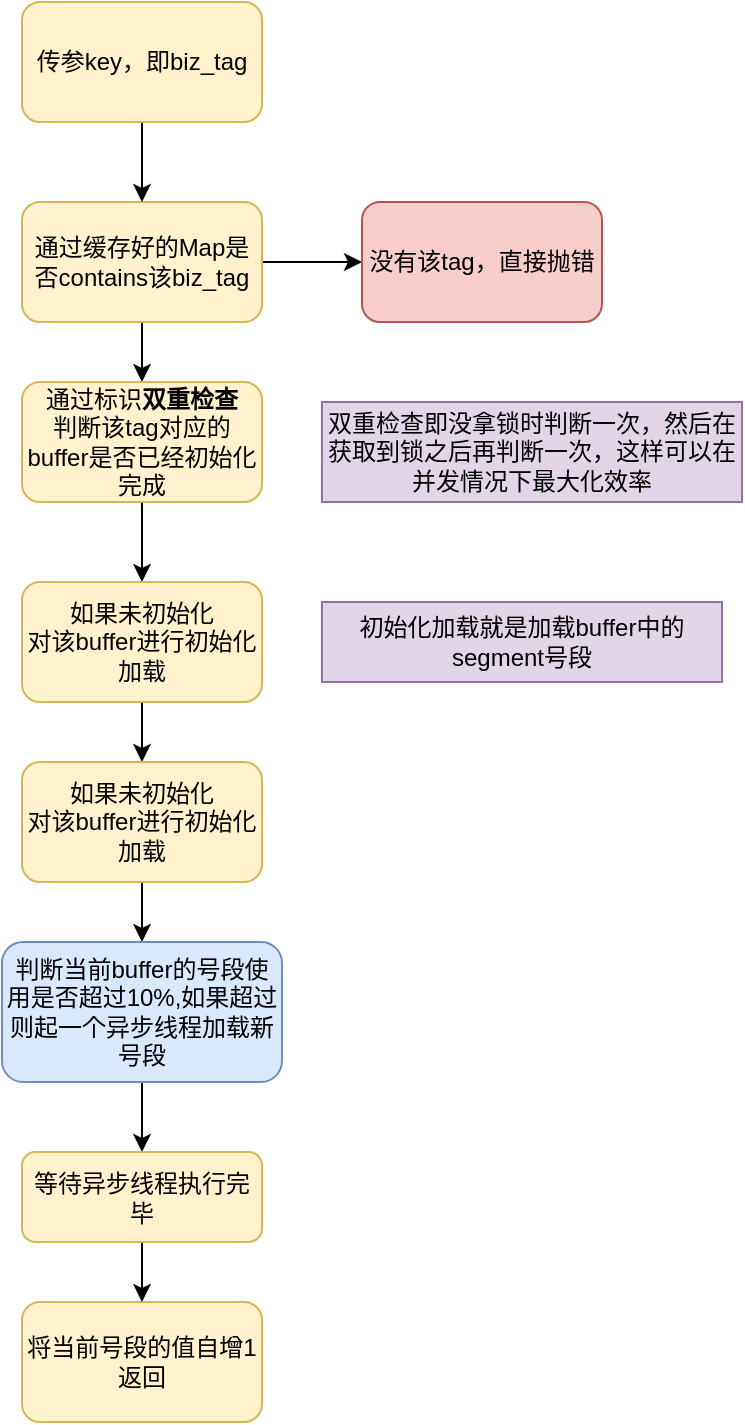 <mxfile version="23.1.5" type="github">
  <diagram name="第 1 页" id="HXM_JeHgowRM0gspkjVM">
    <mxGraphModel dx="1133" dy="769" grid="1" gridSize="10" guides="1" tooltips="1" connect="1" arrows="1" fold="1" page="1" pageScale="1" pageWidth="827" pageHeight="1169" math="0" shadow="0">
      <root>
        <mxCell id="0" />
        <mxCell id="1" parent="0" />
        <mxCell id="W7hYmiPCdTa4Qw8onWE4-4" style="edgeStyle=orthogonalEdgeStyle;rounded=0;orthogonalLoop=1;jettySize=auto;html=1;entryX=0;entryY=0.5;entryDx=0;entryDy=0;" edge="1" parent="1" source="W7hYmiPCdTa4Qw8onWE4-1" target="W7hYmiPCdTa4Qw8onWE4-5">
          <mxGeometry relative="1" as="geometry">
            <mxPoint x="450" y="140" as="targetPoint" />
          </mxGeometry>
        </mxCell>
        <mxCell id="W7hYmiPCdTa4Qw8onWE4-6" style="edgeStyle=orthogonalEdgeStyle;rounded=0;orthogonalLoop=1;jettySize=auto;html=1;entryX=0.5;entryY=0;entryDx=0;entryDy=0;" edge="1" parent="1" source="W7hYmiPCdTa4Qw8onWE4-1" target="W7hYmiPCdTa4Qw8onWE4-7">
          <mxGeometry relative="1" as="geometry">
            <mxPoint x="340" y="210" as="targetPoint" />
          </mxGeometry>
        </mxCell>
        <mxCell id="W7hYmiPCdTa4Qw8onWE4-1" value="通过缓存好的Map是否contains该biz_tag" style="rounded=1;whiteSpace=wrap;html=1;fillColor=#fff2cc;strokeColor=#d6b656;" vertex="1" parent="1">
          <mxGeometry x="280" y="110" width="120" height="60" as="geometry" />
        </mxCell>
        <mxCell id="W7hYmiPCdTa4Qw8onWE4-3" style="edgeStyle=orthogonalEdgeStyle;rounded=0;orthogonalLoop=1;jettySize=auto;html=1;entryX=0.5;entryY=0;entryDx=0;entryDy=0;" edge="1" parent="1" source="W7hYmiPCdTa4Qw8onWE4-2" target="W7hYmiPCdTa4Qw8onWE4-1">
          <mxGeometry relative="1" as="geometry" />
        </mxCell>
        <mxCell id="W7hYmiPCdTa4Qw8onWE4-2" value="传参key，即biz_tag" style="rounded=1;whiteSpace=wrap;html=1;fillColor=#fff2cc;strokeColor=#d6b656;" vertex="1" parent="1">
          <mxGeometry x="280" y="10" width="120" height="60" as="geometry" />
        </mxCell>
        <mxCell id="W7hYmiPCdTa4Qw8onWE4-5" value="没有该tag，直接抛错" style="rounded=1;whiteSpace=wrap;html=1;fillColor=#f8cecc;strokeColor=#b85450;" vertex="1" parent="1">
          <mxGeometry x="450" y="110" width="120" height="60" as="geometry" />
        </mxCell>
        <mxCell id="W7hYmiPCdTa4Qw8onWE4-8" style="edgeStyle=orthogonalEdgeStyle;rounded=0;orthogonalLoop=1;jettySize=auto;html=1;entryX=0.5;entryY=0;entryDx=0;entryDy=0;" edge="1" parent="1" source="W7hYmiPCdTa4Qw8onWE4-7" target="W7hYmiPCdTa4Qw8onWE4-9">
          <mxGeometry relative="1" as="geometry">
            <mxPoint x="340" y="300" as="targetPoint" />
          </mxGeometry>
        </mxCell>
        <mxCell id="W7hYmiPCdTa4Qw8onWE4-7" value="通过标识&lt;b style=&quot;border-color: var(--border-color);&quot;&gt;双重检查&lt;/b&gt;&lt;br&gt;判断该tag对应的buffer是否已经初始化完成" style="rounded=1;whiteSpace=wrap;html=1;fillColor=#fff2cc;strokeColor=#d6b656;" vertex="1" parent="1">
          <mxGeometry x="280" y="200" width="120" height="60" as="geometry" />
        </mxCell>
        <mxCell id="W7hYmiPCdTa4Qw8onWE4-15" style="edgeStyle=orthogonalEdgeStyle;rounded=0;orthogonalLoop=1;jettySize=auto;html=1;entryX=0.5;entryY=0;entryDx=0;entryDy=0;" edge="1" parent="1" source="W7hYmiPCdTa4Qw8onWE4-9" target="W7hYmiPCdTa4Qw8onWE4-16">
          <mxGeometry relative="1" as="geometry">
            <mxPoint x="340" y="390" as="targetPoint" />
          </mxGeometry>
        </mxCell>
        <mxCell id="W7hYmiPCdTa4Qw8onWE4-9" value="如果未初始化&lt;br&gt;对该buffer进行初始化加载" style="rounded=1;whiteSpace=wrap;html=1;fillColor=#fff2cc;strokeColor=#d6b656;" vertex="1" parent="1">
          <mxGeometry x="280" y="300" width="120" height="60" as="geometry" />
        </mxCell>
        <mxCell id="W7hYmiPCdTa4Qw8onWE4-13" value="初始化加载就是加载buffer中的segment号段" style="rounded=0;whiteSpace=wrap;html=1;fillColor=#e1d5e7;strokeColor=#9673a6;" vertex="1" parent="1">
          <mxGeometry x="430" y="310" width="200" height="40" as="geometry" />
        </mxCell>
        <mxCell id="W7hYmiPCdTa4Qw8onWE4-14" value="双重检查即没拿锁时判断一次，然后在获取到锁之后再判断一次，这样可以在并发情况下最大化效率" style="rounded=0;whiteSpace=wrap;html=1;fillColor=#e1d5e7;strokeColor=#9673a6;" vertex="1" parent="1">
          <mxGeometry x="430" y="210" width="210" height="50" as="geometry" />
        </mxCell>
        <mxCell id="W7hYmiPCdTa4Qw8onWE4-18" style="edgeStyle=orthogonalEdgeStyle;rounded=0;orthogonalLoop=1;jettySize=auto;html=1;" edge="1" parent="1" source="W7hYmiPCdTa4Qw8onWE4-16" target="W7hYmiPCdTa4Qw8onWE4-17">
          <mxGeometry relative="1" as="geometry" />
        </mxCell>
        <mxCell id="W7hYmiPCdTa4Qw8onWE4-16" value="如果未初始化&lt;br&gt;对该buffer进行初始化加载" style="rounded=1;whiteSpace=wrap;html=1;fillColor=#fff2cc;strokeColor=#d6b656;" vertex="1" parent="1">
          <mxGeometry x="280" y="390" width="120" height="60" as="geometry" />
        </mxCell>
        <mxCell id="W7hYmiPCdTa4Qw8onWE4-23" style="edgeStyle=orthogonalEdgeStyle;rounded=0;orthogonalLoop=1;jettySize=auto;html=1;entryX=0.5;entryY=0;entryDx=0;entryDy=0;" edge="1" parent="1" source="W7hYmiPCdTa4Qw8onWE4-17" target="W7hYmiPCdTa4Qw8onWE4-22">
          <mxGeometry relative="1" as="geometry" />
        </mxCell>
        <mxCell id="W7hYmiPCdTa4Qw8onWE4-17" value="判断当前buffer的号段使用是否超过10%,如果超过则起一个异步线程加载新号段" style="rounded=1;whiteSpace=wrap;html=1;fillColor=#dae8fc;strokeColor=#6c8ebf;" vertex="1" parent="1">
          <mxGeometry x="270" y="480" width="140" height="70" as="geometry" />
        </mxCell>
        <mxCell id="W7hYmiPCdTa4Qw8onWE4-21" value="将当前号段的值自增1返回" style="rounded=1;whiteSpace=wrap;html=1;fillColor=#fff2cc;strokeColor=#d6b656;" vertex="1" parent="1">
          <mxGeometry x="280" y="660" width="120" height="60" as="geometry" />
        </mxCell>
        <mxCell id="W7hYmiPCdTa4Qw8onWE4-24" style="edgeStyle=orthogonalEdgeStyle;rounded=0;orthogonalLoop=1;jettySize=auto;html=1;" edge="1" parent="1" source="W7hYmiPCdTa4Qw8onWE4-22" target="W7hYmiPCdTa4Qw8onWE4-21">
          <mxGeometry relative="1" as="geometry" />
        </mxCell>
        <mxCell id="W7hYmiPCdTa4Qw8onWE4-22" value="等待异步线程执行完毕" style="rounded=1;whiteSpace=wrap;html=1;fillColor=#fff2cc;strokeColor=#d6b656;" vertex="1" parent="1">
          <mxGeometry x="280" y="585" width="120" height="45" as="geometry" />
        </mxCell>
      </root>
    </mxGraphModel>
  </diagram>
</mxfile>
